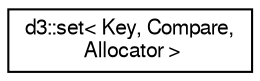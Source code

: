 digraph "Graphical Class Hierarchy"
{
  edge [fontname="FreeSans",fontsize="10",labelfontname="FreeSans",labelfontsize="10"];
  node [fontname="FreeSans",fontsize="10",shape=record];
  rankdir="LR";
  Node1 [label="d3::set\< Key, Compare,\l Allocator \>",height=0.2,width=0.4,color="black", fillcolor="white", style="filled",URL="$structd3_1_1set.html"];
}
